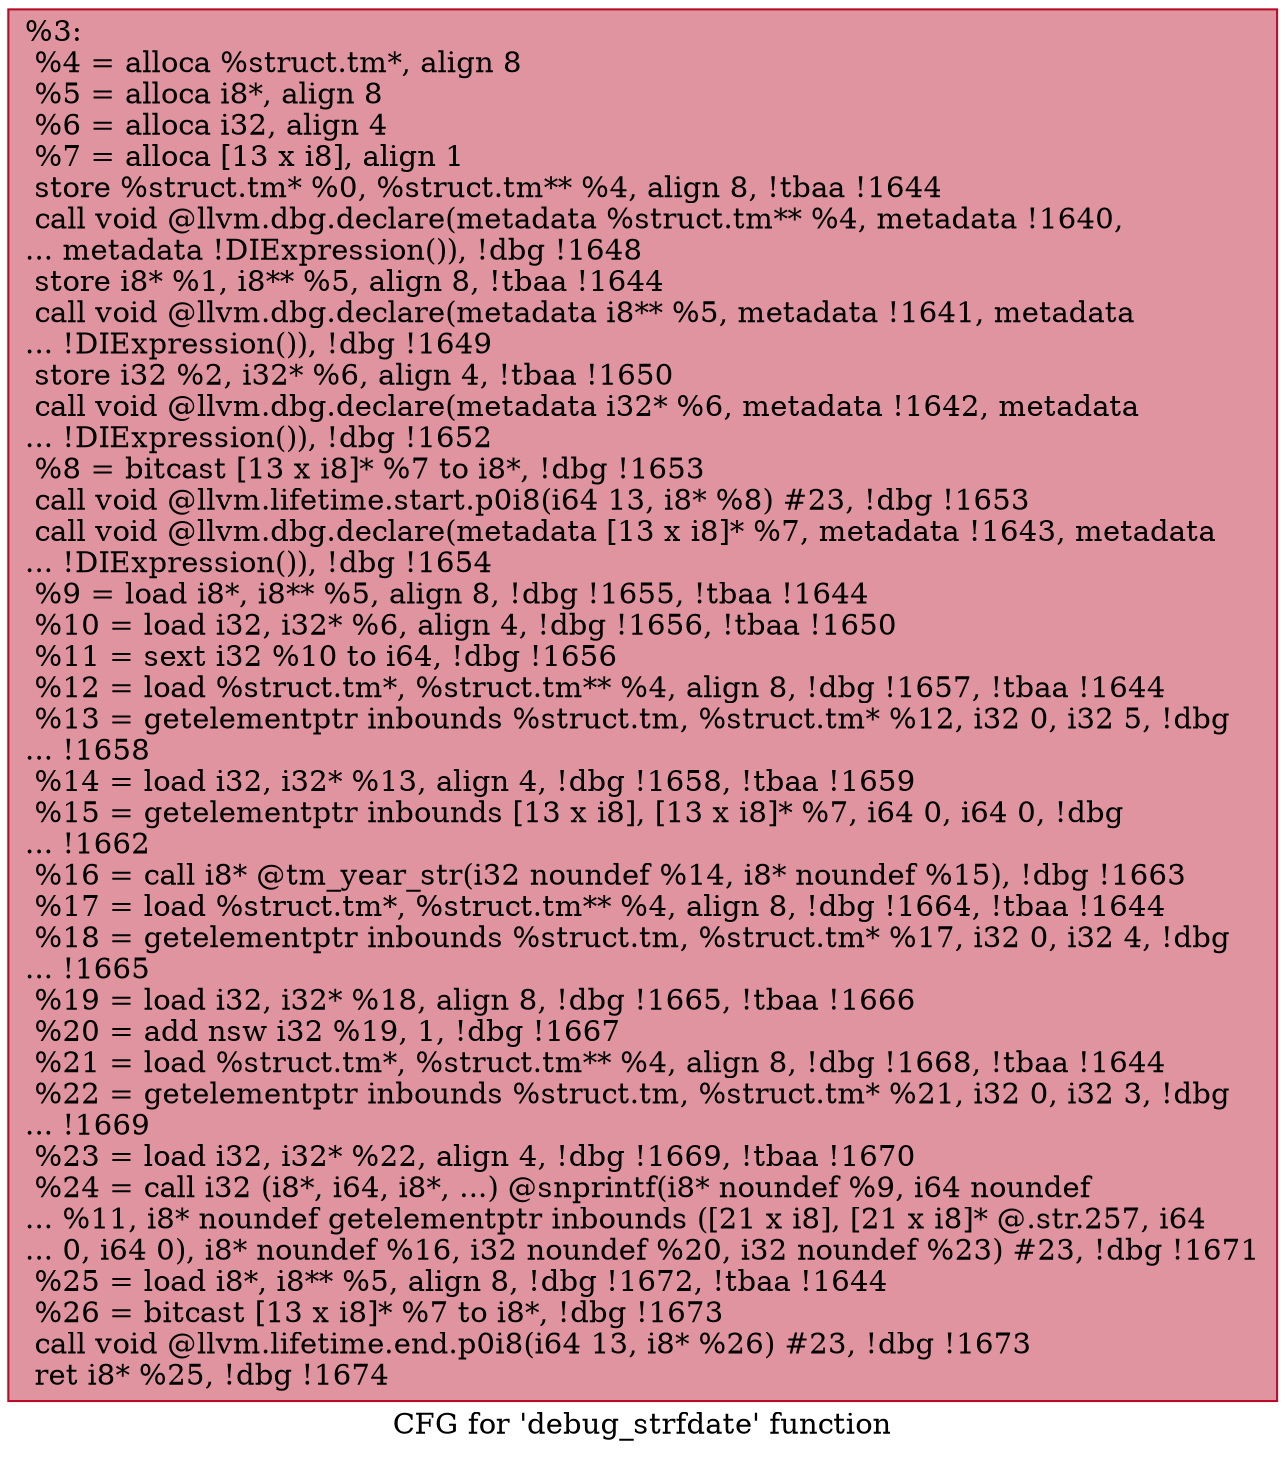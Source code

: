 digraph "CFG for 'debug_strfdate' function" {
	label="CFG for 'debug_strfdate' function";

	Node0x177c850 [shape=record,color="#b70d28ff", style=filled, fillcolor="#b70d2870",label="{%3:\l  %4 = alloca %struct.tm*, align 8\l  %5 = alloca i8*, align 8\l  %6 = alloca i32, align 4\l  %7 = alloca [13 x i8], align 1\l  store %struct.tm* %0, %struct.tm** %4, align 8, !tbaa !1644\l  call void @llvm.dbg.declare(metadata %struct.tm** %4, metadata !1640,\l... metadata !DIExpression()), !dbg !1648\l  store i8* %1, i8** %5, align 8, !tbaa !1644\l  call void @llvm.dbg.declare(metadata i8** %5, metadata !1641, metadata\l... !DIExpression()), !dbg !1649\l  store i32 %2, i32* %6, align 4, !tbaa !1650\l  call void @llvm.dbg.declare(metadata i32* %6, metadata !1642, metadata\l... !DIExpression()), !dbg !1652\l  %8 = bitcast [13 x i8]* %7 to i8*, !dbg !1653\l  call void @llvm.lifetime.start.p0i8(i64 13, i8* %8) #23, !dbg !1653\l  call void @llvm.dbg.declare(metadata [13 x i8]* %7, metadata !1643, metadata\l... !DIExpression()), !dbg !1654\l  %9 = load i8*, i8** %5, align 8, !dbg !1655, !tbaa !1644\l  %10 = load i32, i32* %6, align 4, !dbg !1656, !tbaa !1650\l  %11 = sext i32 %10 to i64, !dbg !1656\l  %12 = load %struct.tm*, %struct.tm** %4, align 8, !dbg !1657, !tbaa !1644\l  %13 = getelementptr inbounds %struct.tm, %struct.tm* %12, i32 0, i32 5, !dbg\l... !1658\l  %14 = load i32, i32* %13, align 4, !dbg !1658, !tbaa !1659\l  %15 = getelementptr inbounds [13 x i8], [13 x i8]* %7, i64 0, i64 0, !dbg\l... !1662\l  %16 = call i8* @tm_year_str(i32 noundef %14, i8* noundef %15), !dbg !1663\l  %17 = load %struct.tm*, %struct.tm** %4, align 8, !dbg !1664, !tbaa !1644\l  %18 = getelementptr inbounds %struct.tm, %struct.tm* %17, i32 0, i32 4, !dbg\l... !1665\l  %19 = load i32, i32* %18, align 8, !dbg !1665, !tbaa !1666\l  %20 = add nsw i32 %19, 1, !dbg !1667\l  %21 = load %struct.tm*, %struct.tm** %4, align 8, !dbg !1668, !tbaa !1644\l  %22 = getelementptr inbounds %struct.tm, %struct.tm* %21, i32 0, i32 3, !dbg\l... !1669\l  %23 = load i32, i32* %22, align 4, !dbg !1669, !tbaa !1670\l  %24 = call i32 (i8*, i64, i8*, ...) @snprintf(i8* noundef %9, i64 noundef\l... %11, i8* noundef getelementptr inbounds ([21 x i8], [21 x i8]* @.str.257, i64\l... 0, i64 0), i8* noundef %16, i32 noundef %20, i32 noundef %23) #23, !dbg !1671\l  %25 = load i8*, i8** %5, align 8, !dbg !1672, !tbaa !1644\l  %26 = bitcast [13 x i8]* %7 to i8*, !dbg !1673\l  call void @llvm.lifetime.end.p0i8(i64 13, i8* %26) #23, !dbg !1673\l  ret i8* %25, !dbg !1674\l}"];
}

